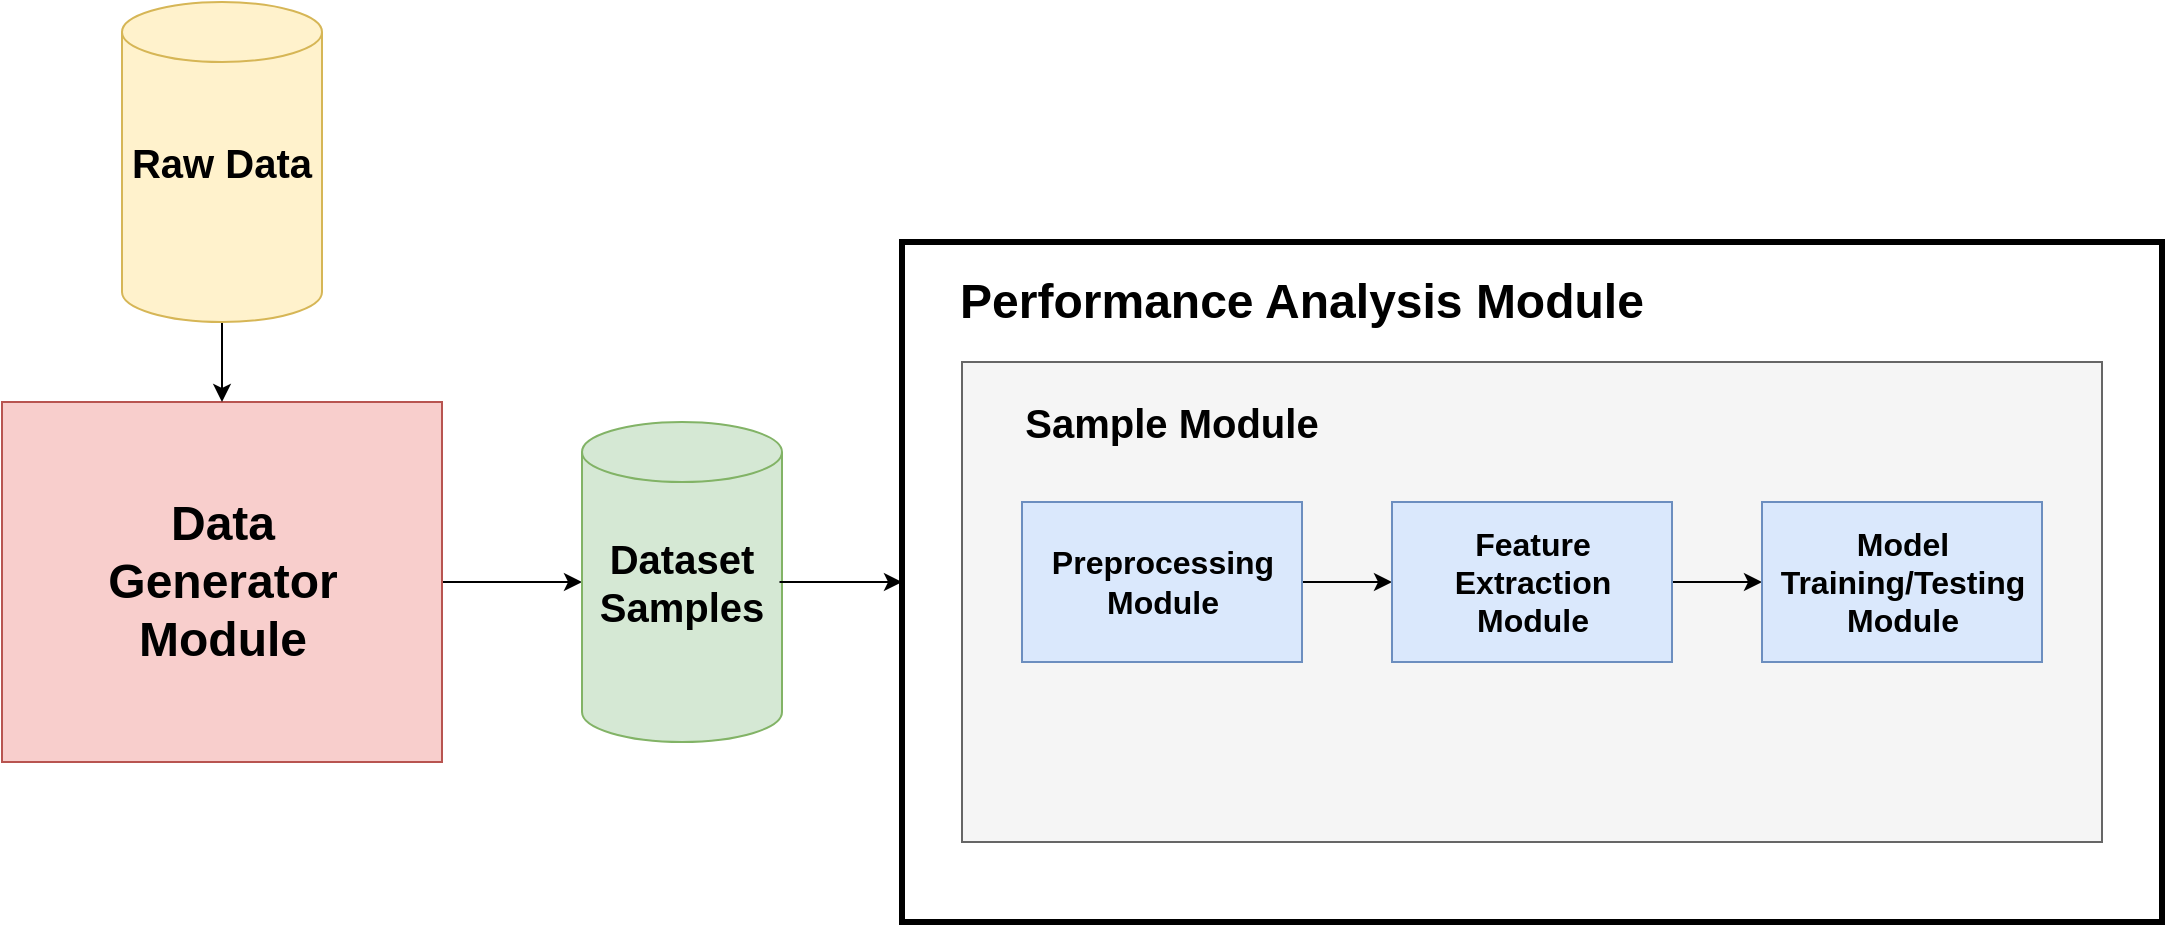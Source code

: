 <mxfile version="14.2.4" type="device"><diagram id="Ct1N3HPX2lxKcKPSr_Z3" name="Page-1"><mxGraphModel dx="1647" dy="433" grid="1" gridSize="10" guides="1" tooltips="1" connect="1" arrows="1" fold="1" page="1" pageScale="1" pageWidth="850" pageHeight="1100" math="0" shadow="0"><root><mxCell id="0"/><mxCell id="1" parent="0"/><mxCell id="yq6ctzgrPbVTwZ7SRsfA-1" value="" style="rounded=0;whiteSpace=wrap;html=1;strokeWidth=3;" vertex="1" parent="1"><mxGeometry x="180" y="140" width="630" height="340" as="geometry"/></mxCell><mxCell id="yq6ctzgrPbVTwZ7SRsfA-2" value="" style="rounded=0;whiteSpace=wrap;html=1;fillColor=#f5f5f5;strokeColor=#666666;fontColor=#333333;" vertex="1" parent="1"><mxGeometry x="210" y="200" width="570" height="240" as="geometry"/></mxCell><mxCell id="yq6ctzgrPbVTwZ7SRsfA-12" style="edgeStyle=orthogonalEdgeStyle;rounded=0;orthogonalLoop=1;jettySize=auto;html=1;exitX=1;exitY=0.5;exitDx=0;exitDy=0;entryX=0;entryY=0.5;entryDx=0;entryDy=0;" edge="1" parent="1" source="yq6ctzgrPbVTwZ7SRsfA-3" target="yq6ctzgrPbVTwZ7SRsfA-4"><mxGeometry relative="1" as="geometry"/></mxCell><mxCell id="yq6ctzgrPbVTwZ7SRsfA-3" value="" style="rounded=0;whiteSpace=wrap;html=1;strokeWidth=1;fillColor=#dae8fc;strokeColor=#6c8ebf;" vertex="1" parent="1"><mxGeometry x="240" y="270" width="140" height="80" as="geometry"/></mxCell><mxCell id="yq6ctzgrPbVTwZ7SRsfA-13" style="edgeStyle=orthogonalEdgeStyle;rounded=0;orthogonalLoop=1;jettySize=auto;html=1;entryX=0;entryY=0.5;entryDx=0;entryDy=0;" edge="1" parent="1" source="yq6ctzgrPbVTwZ7SRsfA-4" target="yq6ctzgrPbVTwZ7SRsfA-5"><mxGeometry relative="1" as="geometry"/></mxCell><mxCell id="yq6ctzgrPbVTwZ7SRsfA-4" value="" style="rounded=0;whiteSpace=wrap;html=1;strokeWidth=1;fillColor=#dae8fc;strokeColor=#6c8ebf;" vertex="1" parent="1"><mxGeometry x="425" y="270" width="140" height="80" as="geometry"/></mxCell><mxCell id="yq6ctzgrPbVTwZ7SRsfA-5" value="" style="rounded=0;whiteSpace=wrap;html=1;strokeWidth=1;fillColor=#dae8fc;strokeColor=#6c8ebf;" vertex="1" parent="1"><mxGeometry x="610" y="270" width="140" height="80" as="geometry"/></mxCell><mxCell id="yq6ctzgrPbVTwZ7SRsfA-6" value="&lt;b&gt;&lt;font style=&quot;font-size: 24px&quot;&gt;Performance Analysis Module&lt;/font&gt;&lt;/b&gt;" style="text;html=1;strokeColor=none;fillColor=none;align=center;verticalAlign=middle;whiteSpace=wrap;rounded=0;" vertex="1" parent="1"><mxGeometry x="200" y="160" width="360" height="20" as="geometry"/></mxCell><mxCell id="yq6ctzgrPbVTwZ7SRsfA-7" value="&lt;font style=&quot;font-size: 16px&quot;&gt;&lt;b&gt;Preprocessing Module&lt;/b&gt;&lt;/font&gt;" style="text;html=1;strokeColor=none;fillColor=none;align=center;verticalAlign=middle;whiteSpace=wrap;rounded=0;" vertex="1" parent="1"><mxGeometry x="252.5" y="300" width="115" height="20" as="geometry"/></mxCell><mxCell id="yq6ctzgrPbVTwZ7SRsfA-8" value="&lt;font style=&quot;font-size: 20px&quot;&gt;&lt;b&gt;Sample Module&lt;/b&gt;&lt;/font&gt;" style="text;html=1;strokeColor=none;fillColor=none;align=center;verticalAlign=middle;whiteSpace=wrap;rounded=0;" vertex="1" parent="1"><mxGeometry x="240" y="220" width="150" height="20" as="geometry"/></mxCell><mxCell id="yq6ctzgrPbVTwZ7SRsfA-9" value="&lt;font style=&quot;font-size: 16px&quot;&gt;&lt;b&gt;Feature Extraction Module&lt;/b&gt;&lt;/font&gt;" style="text;html=1;strokeColor=none;fillColor=none;align=center;verticalAlign=middle;whiteSpace=wrap;rounded=0;" vertex="1" parent="1"><mxGeometry x="437.5" y="300" width="115" height="20" as="geometry"/></mxCell><mxCell id="yq6ctzgrPbVTwZ7SRsfA-10" value="&lt;font style=&quot;font-size: 16px&quot;&gt;&lt;b&gt;Model Training/Testing Module&lt;/b&gt;&lt;/font&gt;" style="text;html=1;strokeColor=none;fillColor=none;align=center;verticalAlign=middle;whiteSpace=wrap;rounded=0;" vertex="1" parent="1"><mxGeometry x="622.5" y="300" width="115" height="20" as="geometry"/></mxCell><mxCell id="yq6ctzgrPbVTwZ7SRsfA-22" style="edgeStyle=orthogonalEdgeStyle;rounded=0;orthogonalLoop=1;jettySize=auto;html=1;entryX=0;entryY=0.5;entryDx=0;entryDy=0;entryPerimeter=0;" edge="1" parent="1" source="yq6ctzgrPbVTwZ7SRsfA-14" target="yq6ctzgrPbVTwZ7SRsfA-16"><mxGeometry relative="1" as="geometry"/></mxCell><mxCell id="yq6ctzgrPbVTwZ7SRsfA-14" value="" style="rounded=0;whiteSpace=wrap;html=1;strokeWidth=1;fillColor=#f8cecc;strokeColor=#b85450;" vertex="1" parent="1"><mxGeometry x="-270" y="220" width="220" height="180" as="geometry"/></mxCell><mxCell id="yq6ctzgrPbVTwZ7SRsfA-15" value="&lt;font size=&quot;1&quot;&gt;&lt;b style=&quot;font-size: 24px&quot;&gt;Data Generator Module&lt;/b&gt;&lt;/font&gt;" style="text;html=1;align=center;verticalAlign=middle;whiteSpace=wrap;rounded=0;" vertex="1" parent="1"><mxGeometry x="-217.5" y="300" width="115" height="20" as="geometry"/></mxCell><mxCell id="yq6ctzgrPbVTwZ7SRsfA-16" value="" style="shape=cylinder3;whiteSpace=wrap;html=1;boundedLbl=1;backgroundOutline=1;size=15;strokeWidth=1;fillColor=#d5e8d4;strokeColor=#82b366;" vertex="1" parent="1"><mxGeometry x="20" y="230" width="100" height="160" as="geometry"/></mxCell><mxCell id="yq6ctzgrPbVTwZ7SRsfA-20" style="edgeStyle=orthogonalEdgeStyle;rounded=0;orthogonalLoop=1;jettySize=auto;html=1;entryX=0;entryY=0.5;entryDx=0;entryDy=0;" edge="1" parent="1" source="yq6ctzgrPbVTwZ7SRsfA-17" target="yq6ctzgrPbVTwZ7SRsfA-1"><mxGeometry relative="1" as="geometry"/></mxCell><mxCell id="yq6ctzgrPbVTwZ7SRsfA-17" value="&lt;font size=&quot;1&quot;&gt;&lt;b style=&quot;font-size: 20px&quot;&gt;Dataset Samples&lt;/b&gt;&lt;/font&gt;" style="text;html=1;align=center;verticalAlign=middle;whiteSpace=wrap;rounded=0;" vertex="1" parent="1"><mxGeometry x="21.25" y="300" width="97.5" height="20" as="geometry"/></mxCell><mxCell id="yq6ctzgrPbVTwZ7SRsfA-25" style="edgeStyle=orthogonalEdgeStyle;rounded=0;orthogonalLoop=1;jettySize=auto;html=1;entryX=0.5;entryY=0;entryDx=0;entryDy=0;" edge="1" parent="1" source="yq6ctzgrPbVTwZ7SRsfA-23" target="yq6ctzgrPbVTwZ7SRsfA-14"><mxGeometry relative="1" as="geometry"/></mxCell><mxCell id="yq6ctzgrPbVTwZ7SRsfA-23" value="" style="shape=cylinder3;whiteSpace=wrap;html=1;boundedLbl=1;backgroundOutline=1;size=15;strokeWidth=1;fillColor=#fff2cc;strokeColor=#d6b656;" vertex="1" parent="1"><mxGeometry x="-210" y="20" width="100" height="160" as="geometry"/></mxCell><mxCell id="yq6ctzgrPbVTwZ7SRsfA-24" value="&lt;span style=&quot;font-size: 20px&quot;&gt;&lt;b&gt;Raw Data&lt;/b&gt;&lt;/span&gt;" style="text;html=1;align=center;verticalAlign=middle;whiteSpace=wrap;rounded=0;" vertex="1" parent="1"><mxGeometry x="-208.75" y="90" width="97.5" height="20" as="geometry"/></mxCell></root></mxGraphModel></diagram></mxfile>